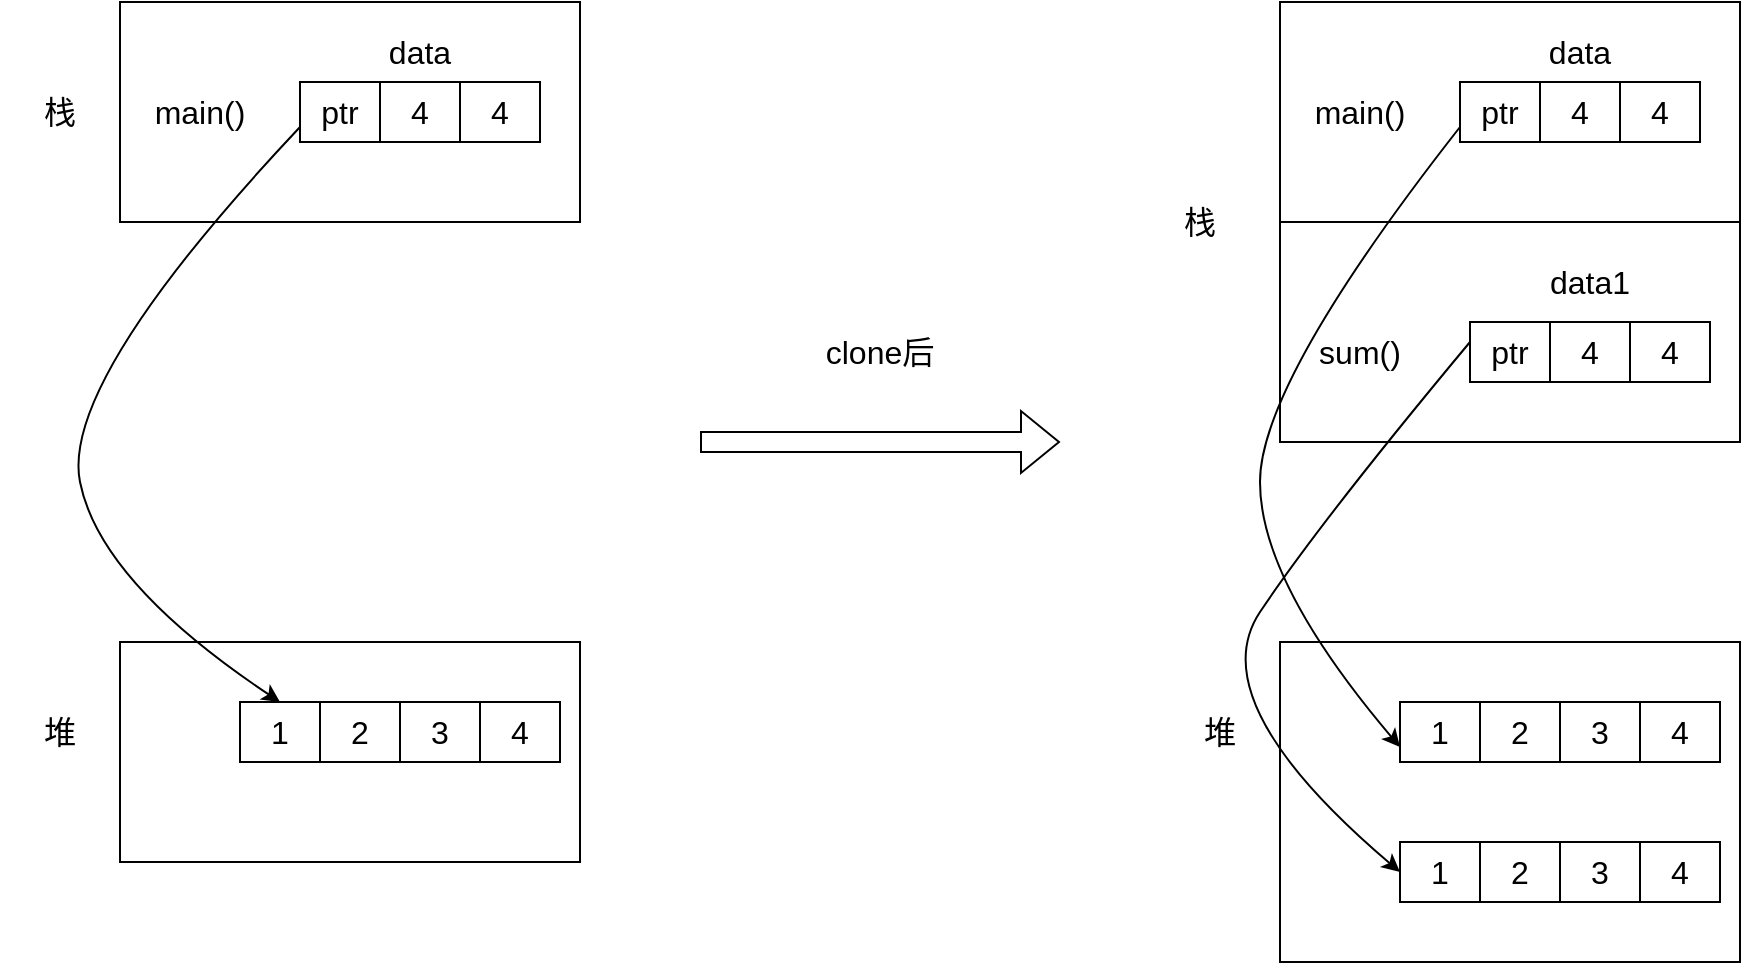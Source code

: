 <mxfile version="20.5.3" type="device"><diagram id="p68op3PZLIWE-LUID0EP" name="第 1 页"><mxGraphModel dx="946" dy="462" grid="1" gridSize="10" guides="1" tooltips="1" connect="1" arrows="1" fold="1" page="1" pageScale="1" pageWidth="3300" pageHeight="4681" math="0" shadow="0"><root><mxCell id="0"/><mxCell id="1" parent="0"/><mxCell id="GaokICJ4DY-yRKKh2EPT-1" value="" style="rounded=0;whiteSpace=wrap;html=1;" vertex="1" parent="1"><mxGeometry x="510" y="140" width="230" height="110" as="geometry"/></mxCell><mxCell id="GaokICJ4DY-yRKKh2EPT-2" value="" style="rounded=0;whiteSpace=wrap;html=1;" vertex="1" parent="1"><mxGeometry x="510" y="460" width="230" height="110" as="geometry"/></mxCell><mxCell id="GaokICJ4DY-yRKKh2EPT-3" value="&lt;font style=&quot;font-size: 16px;&quot;&gt;栈&lt;/font&gt;" style="text;html=1;strokeColor=none;fillColor=none;align=center;verticalAlign=middle;whiteSpace=wrap;rounded=0;" vertex="1" parent="1"><mxGeometry x="450" y="180" width="60" height="30" as="geometry"/></mxCell><mxCell id="GaokICJ4DY-yRKKh2EPT-4" value="&lt;font style=&quot;font-size: 16px;&quot;&gt;堆&lt;/font&gt;" style="text;html=1;strokeColor=none;fillColor=none;align=center;verticalAlign=middle;whiteSpace=wrap;rounded=0;" vertex="1" parent="1"><mxGeometry x="450" y="490" width="60" height="30" as="geometry"/></mxCell><mxCell id="GaokICJ4DY-yRKKh2EPT-5" value="main()" style="text;html=1;strokeColor=none;fillColor=none;align=center;verticalAlign=middle;whiteSpace=wrap;rounded=0;fontSize=16;" vertex="1" parent="1"><mxGeometry x="520" y="180" width="60" height="30" as="geometry"/></mxCell><mxCell id="GaokICJ4DY-yRKKh2EPT-6" value="1" style="rounded=0;whiteSpace=wrap;html=1;fontSize=16;" vertex="1" parent="1"><mxGeometry x="570" y="490" width="40" height="30" as="geometry"/></mxCell><mxCell id="GaokICJ4DY-yRKKh2EPT-7" value="2" style="rounded=0;whiteSpace=wrap;html=1;fontSize=16;" vertex="1" parent="1"><mxGeometry x="610" y="490" width="40" height="30" as="geometry"/></mxCell><mxCell id="GaokICJ4DY-yRKKh2EPT-8" value="3" style="rounded=0;whiteSpace=wrap;html=1;fontSize=16;" vertex="1" parent="1"><mxGeometry x="650" y="490" width="40" height="30" as="geometry"/></mxCell><mxCell id="GaokICJ4DY-yRKKh2EPT-9" value="4" style="rounded=0;whiteSpace=wrap;html=1;fontSize=16;" vertex="1" parent="1"><mxGeometry x="690" y="490" width="40" height="30" as="geometry"/></mxCell><mxCell id="GaokICJ4DY-yRKKh2EPT-10" value="ptr" style="rounded=0;whiteSpace=wrap;html=1;fontSize=16;" vertex="1" parent="1"><mxGeometry x="600" y="180" width="40" height="30" as="geometry"/></mxCell><mxCell id="GaokICJ4DY-yRKKh2EPT-11" value="4" style="rounded=0;whiteSpace=wrap;html=1;fontSize=16;" vertex="1" parent="1"><mxGeometry x="640" y="180" width="40" height="30" as="geometry"/></mxCell><mxCell id="GaokICJ4DY-yRKKh2EPT-12" value="4" style="rounded=0;whiteSpace=wrap;html=1;fontSize=16;" vertex="1" parent="1"><mxGeometry x="680" y="180" width="40" height="30" as="geometry"/></mxCell><mxCell id="GaokICJ4DY-yRKKh2EPT-13" value="data" style="text;html=1;strokeColor=none;fillColor=none;align=center;verticalAlign=middle;whiteSpace=wrap;rounded=0;fontSize=16;" vertex="1" parent="1"><mxGeometry x="630" y="150" width="60" height="30" as="geometry"/></mxCell><mxCell id="GaokICJ4DY-yRKKh2EPT-14" value="" style="curved=1;endArrow=classic;html=1;rounded=0;fontSize=16;exitX=0;exitY=0.75;exitDx=0;exitDy=0;entryX=0.5;entryY=0;entryDx=0;entryDy=0;" edge="1" parent="1" source="GaokICJ4DY-yRKKh2EPT-10" target="GaokICJ4DY-yRKKh2EPT-6"><mxGeometry width="50" height="50" relative="1" as="geometry"><mxPoint x="400" y="460" as="sourcePoint"/><mxPoint x="450" y="410" as="targetPoint"/><Array as="points"><mxPoint x="480" y="330"/><mxPoint x="500" y="430"/></Array></mxGeometry></mxCell><mxCell id="GaokICJ4DY-yRKKh2EPT-15" value="" style="rounded=0;whiteSpace=wrap;html=1;" vertex="1" parent="1"><mxGeometry x="1090" y="140" width="230" height="220" as="geometry"/></mxCell><mxCell id="GaokICJ4DY-yRKKh2EPT-16" value="" style="rounded=0;whiteSpace=wrap;html=1;" vertex="1" parent="1"><mxGeometry x="1090" y="460" width="230" height="160" as="geometry"/></mxCell><mxCell id="GaokICJ4DY-yRKKh2EPT-17" value="&lt;font style=&quot;font-size: 16px;&quot;&gt;栈&lt;/font&gt;" style="text;html=1;strokeColor=none;fillColor=none;align=center;verticalAlign=middle;whiteSpace=wrap;rounded=0;" vertex="1" parent="1"><mxGeometry x="1020" y="235" width="60" height="30" as="geometry"/></mxCell><mxCell id="GaokICJ4DY-yRKKh2EPT-18" value="&lt;font style=&quot;font-size: 16px;&quot;&gt;堆&lt;/font&gt;" style="text;html=1;strokeColor=none;fillColor=none;align=center;verticalAlign=middle;whiteSpace=wrap;rounded=0;" vertex="1" parent="1"><mxGeometry x="1030" y="490" width="60" height="30" as="geometry"/></mxCell><mxCell id="GaokICJ4DY-yRKKh2EPT-19" value="" style="endArrow=none;html=1;rounded=0;fontSize=16;exitX=0;exitY=0.5;exitDx=0;exitDy=0;entryX=1;entryY=0.5;entryDx=0;entryDy=0;" edge="1" parent="1" source="GaokICJ4DY-yRKKh2EPT-15" target="GaokICJ4DY-yRKKh2EPT-15"><mxGeometry width="50" height="50" relative="1" as="geometry"><mxPoint x="1140" y="250" as="sourcePoint"/><mxPoint x="1190" y="200" as="targetPoint"/></mxGeometry></mxCell><mxCell id="GaokICJ4DY-yRKKh2EPT-20" value="main()" style="text;html=1;strokeColor=none;fillColor=none;align=center;verticalAlign=middle;whiteSpace=wrap;rounded=0;fontSize=16;" vertex="1" parent="1"><mxGeometry x="1100" y="180" width="60" height="30" as="geometry"/></mxCell><mxCell id="GaokICJ4DY-yRKKh2EPT-21" value="sum()" style="text;html=1;strokeColor=none;fillColor=none;align=center;verticalAlign=middle;whiteSpace=wrap;rounded=0;fontSize=16;" vertex="1" parent="1"><mxGeometry x="1100" y="300" width="60" height="30" as="geometry"/></mxCell><mxCell id="GaokICJ4DY-yRKKh2EPT-22" value="1" style="rounded=0;whiteSpace=wrap;html=1;fontSize=16;" vertex="1" parent="1"><mxGeometry x="1150" y="490" width="40" height="30" as="geometry"/></mxCell><mxCell id="GaokICJ4DY-yRKKh2EPT-23" value="2" style="rounded=0;whiteSpace=wrap;html=1;fontSize=16;" vertex="1" parent="1"><mxGeometry x="1190" y="490" width="40" height="30" as="geometry"/></mxCell><mxCell id="GaokICJ4DY-yRKKh2EPT-24" value="3" style="rounded=0;whiteSpace=wrap;html=1;fontSize=16;" vertex="1" parent="1"><mxGeometry x="1230" y="490" width="40" height="30" as="geometry"/></mxCell><mxCell id="GaokICJ4DY-yRKKh2EPT-25" value="4" style="rounded=0;whiteSpace=wrap;html=1;fontSize=16;" vertex="1" parent="1"><mxGeometry x="1270" y="490" width="40" height="30" as="geometry"/></mxCell><mxCell id="GaokICJ4DY-yRKKh2EPT-26" value="ptr" style="rounded=0;whiteSpace=wrap;html=1;fontSize=16;" vertex="1" parent="1"><mxGeometry x="1180" y="180" width="40" height="30" as="geometry"/></mxCell><mxCell id="GaokICJ4DY-yRKKh2EPT-27" value="4" style="rounded=0;whiteSpace=wrap;html=1;fontSize=16;" vertex="1" parent="1"><mxGeometry x="1220" y="180" width="40" height="30" as="geometry"/></mxCell><mxCell id="GaokICJ4DY-yRKKh2EPT-28" value="4" style="rounded=0;whiteSpace=wrap;html=1;fontSize=16;" vertex="1" parent="1"><mxGeometry x="1260" y="180" width="40" height="30" as="geometry"/></mxCell><mxCell id="GaokICJ4DY-yRKKh2EPT-29" value="data" style="text;html=1;strokeColor=none;fillColor=none;align=center;verticalAlign=middle;whiteSpace=wrap;rounded=0;fontSize=16;" vertex="1" parent="1"><mxGeometry x="1210" y="150" width="60" height="30" as="geometry"/></mxCell><mxCell id="GaokICJ4DY-yRKKh2EPT-30" value="ptr" style="rounded=0;whiteSpace=wrap;html=1;fontSize=16;" vertex="1" parent="1"><mxGeometry x="1185" y="300" width="40" height="30" as="geometry"/></mxCell><mxCell id="GaokICJ4DY-yRKKh2EPT-31" value="4" style="rounded=0;whiteSpace=wrap;html=1;fontSize=16;" vertex="1" parent="1"><mxGeometry x="1225" y="300" width="40" height="30" as="geometry"/></mxCell><mxCell id="GaokICJ4DY-yRKKh2EPT-32" value="4" style="rounded=0;whiteSpace=wrap;html=1;fontSize=16;" vertex="1" parent="1"><mxGeometry x="1265" y="300" width="40" height="30" as="geometry"/></mxCell><mxCell id="GaokICJ4DY-yRKKh2EPT-33" value="" style="curved=1;endArrow=classic;html=1;rounded=0;fontSize=16;exitX=0;exitY=0.75;exitDx=0;exitDy=0;entryX=0;entryY=0.75;entryDx=0;entryDy=0;" edge="1" parent="1" source="GaokICJ4DY-yRKKh2EPT-26" target="GaokICJ4DY-yRKKh2EPT-22"><mxGeometry width="50" height="50" relative="1" as="geometry"><mxPoint x="980" y="460" as="sourcePoint"/><mxPoint x="1030" y="410" as="targetPoint"/><Array as="points"><mxPoint x="1080" y="330"/><mxPoint x="1080" y="430"/></Array></mxGeometry></mxCell><mxCell id="GaokICJ4DY-yRKKh2EPT-34" value="" style="shape=flexArrow;endArrow=classic;html=1;rounded=0;fontSize=16;" edge="1" parent="1"><mxGeometry width="50" height="50" relative="1" as="geometry"><mxPoint x="800" y="360" as="sourcePoint"/><mxPoint x="980" y="360" as="targetPoint"/></mxGeometry></mxCell><mxCell id="GaokICJ4DY-yRKKh2EPT-35" value="" style="curved=1;endArrow=classic;html=1;rounded=0;fontSize=16;exitX=0;exitY=0.75;exitDx=0;exitDy=0;entryX=0;entryY=0.5;entryDx=0;entryDy=0;" edge="1" parent="1" target="GaokICJ4DY-yRKKh2EPT-37"><mxGeometry width="50" height="50" relative="1" as="geometry"><mxPoint x="1185" y="310" as="sourcePoint"/><mxPoint x="1175" y="597.5" as="targetPoint"/><Array as="points"><mxPoint x="1110" y="400"/><mxPoint x="1050" y="490"/></Array></mxGeometry></mxCell><mxCell id="GaokICJ4DY-yRKKh2EPT-36" value="clone后" style="text;html=1;strokeColor=none;fillColor=none;align=center;verticalAlign=middle;whiteSpace=wrap;rounded=0;fontSize=16;" vertex="1" parent="1"><mxGeometry x="780" y="300" width="220" height="30" as="geometry"/></mxCell><mxCell id="GaokICJ4DY-yRKKh2EPT-37" value="1" style="rounded=0;whiteSpace=wrap;html=1;fontSize=16;" vertex="1" parent="1"><mxGeometry x="1150" y="560" width="40" height="30" as="geometry"/></mxCell><mxCell id="GaokICJ4DY-yRKKh2EPT-38" value="2" style="rounded=0;whiteSpace=wrap;html=1;fontSize=16;" vertex="1" parent="1"><mxGeometry x="1190" y="560" width="40" height="30" as="geometry"/></mxCell><mxCell id="GaokICJ4DY-yRKKh2EPT-39" value="3" style="rounded=0;whiteSpace=wrap;html=1;fontSize=16;" vertex="1" parent="1"><mxGeometry x="1230" y="560" width="40" height="30" as="geometry"/></mxCell><mxCell id="GaokICJ4DY-yRKKh2EPT-40" value="4" style="rounded=0;whiteSpace=wrap;html=1;fontSize=16;" vertex="1" parent="1"><mxGeometry x="1270" y="560" width="40" height="30" as="geometry"/></mxCell><mxCell id="GaokICJ4DY-yRKKh2EPT-41" value="&lt;font style=&quot;font-size: 16px;&quot;&gt;data1&lt;/font&gt;" style="text;html=1;strokeColor=none;fillColor=none;align=center;verticalAlign=middle;whiteSpace=wrap;rounded=0;" vertex="1" parent="1"><mxGeometry x="1215" y="265" width="60" height="30" as="geometry"/></mxCell></root></mxGraphModel></diagram></mxfile>